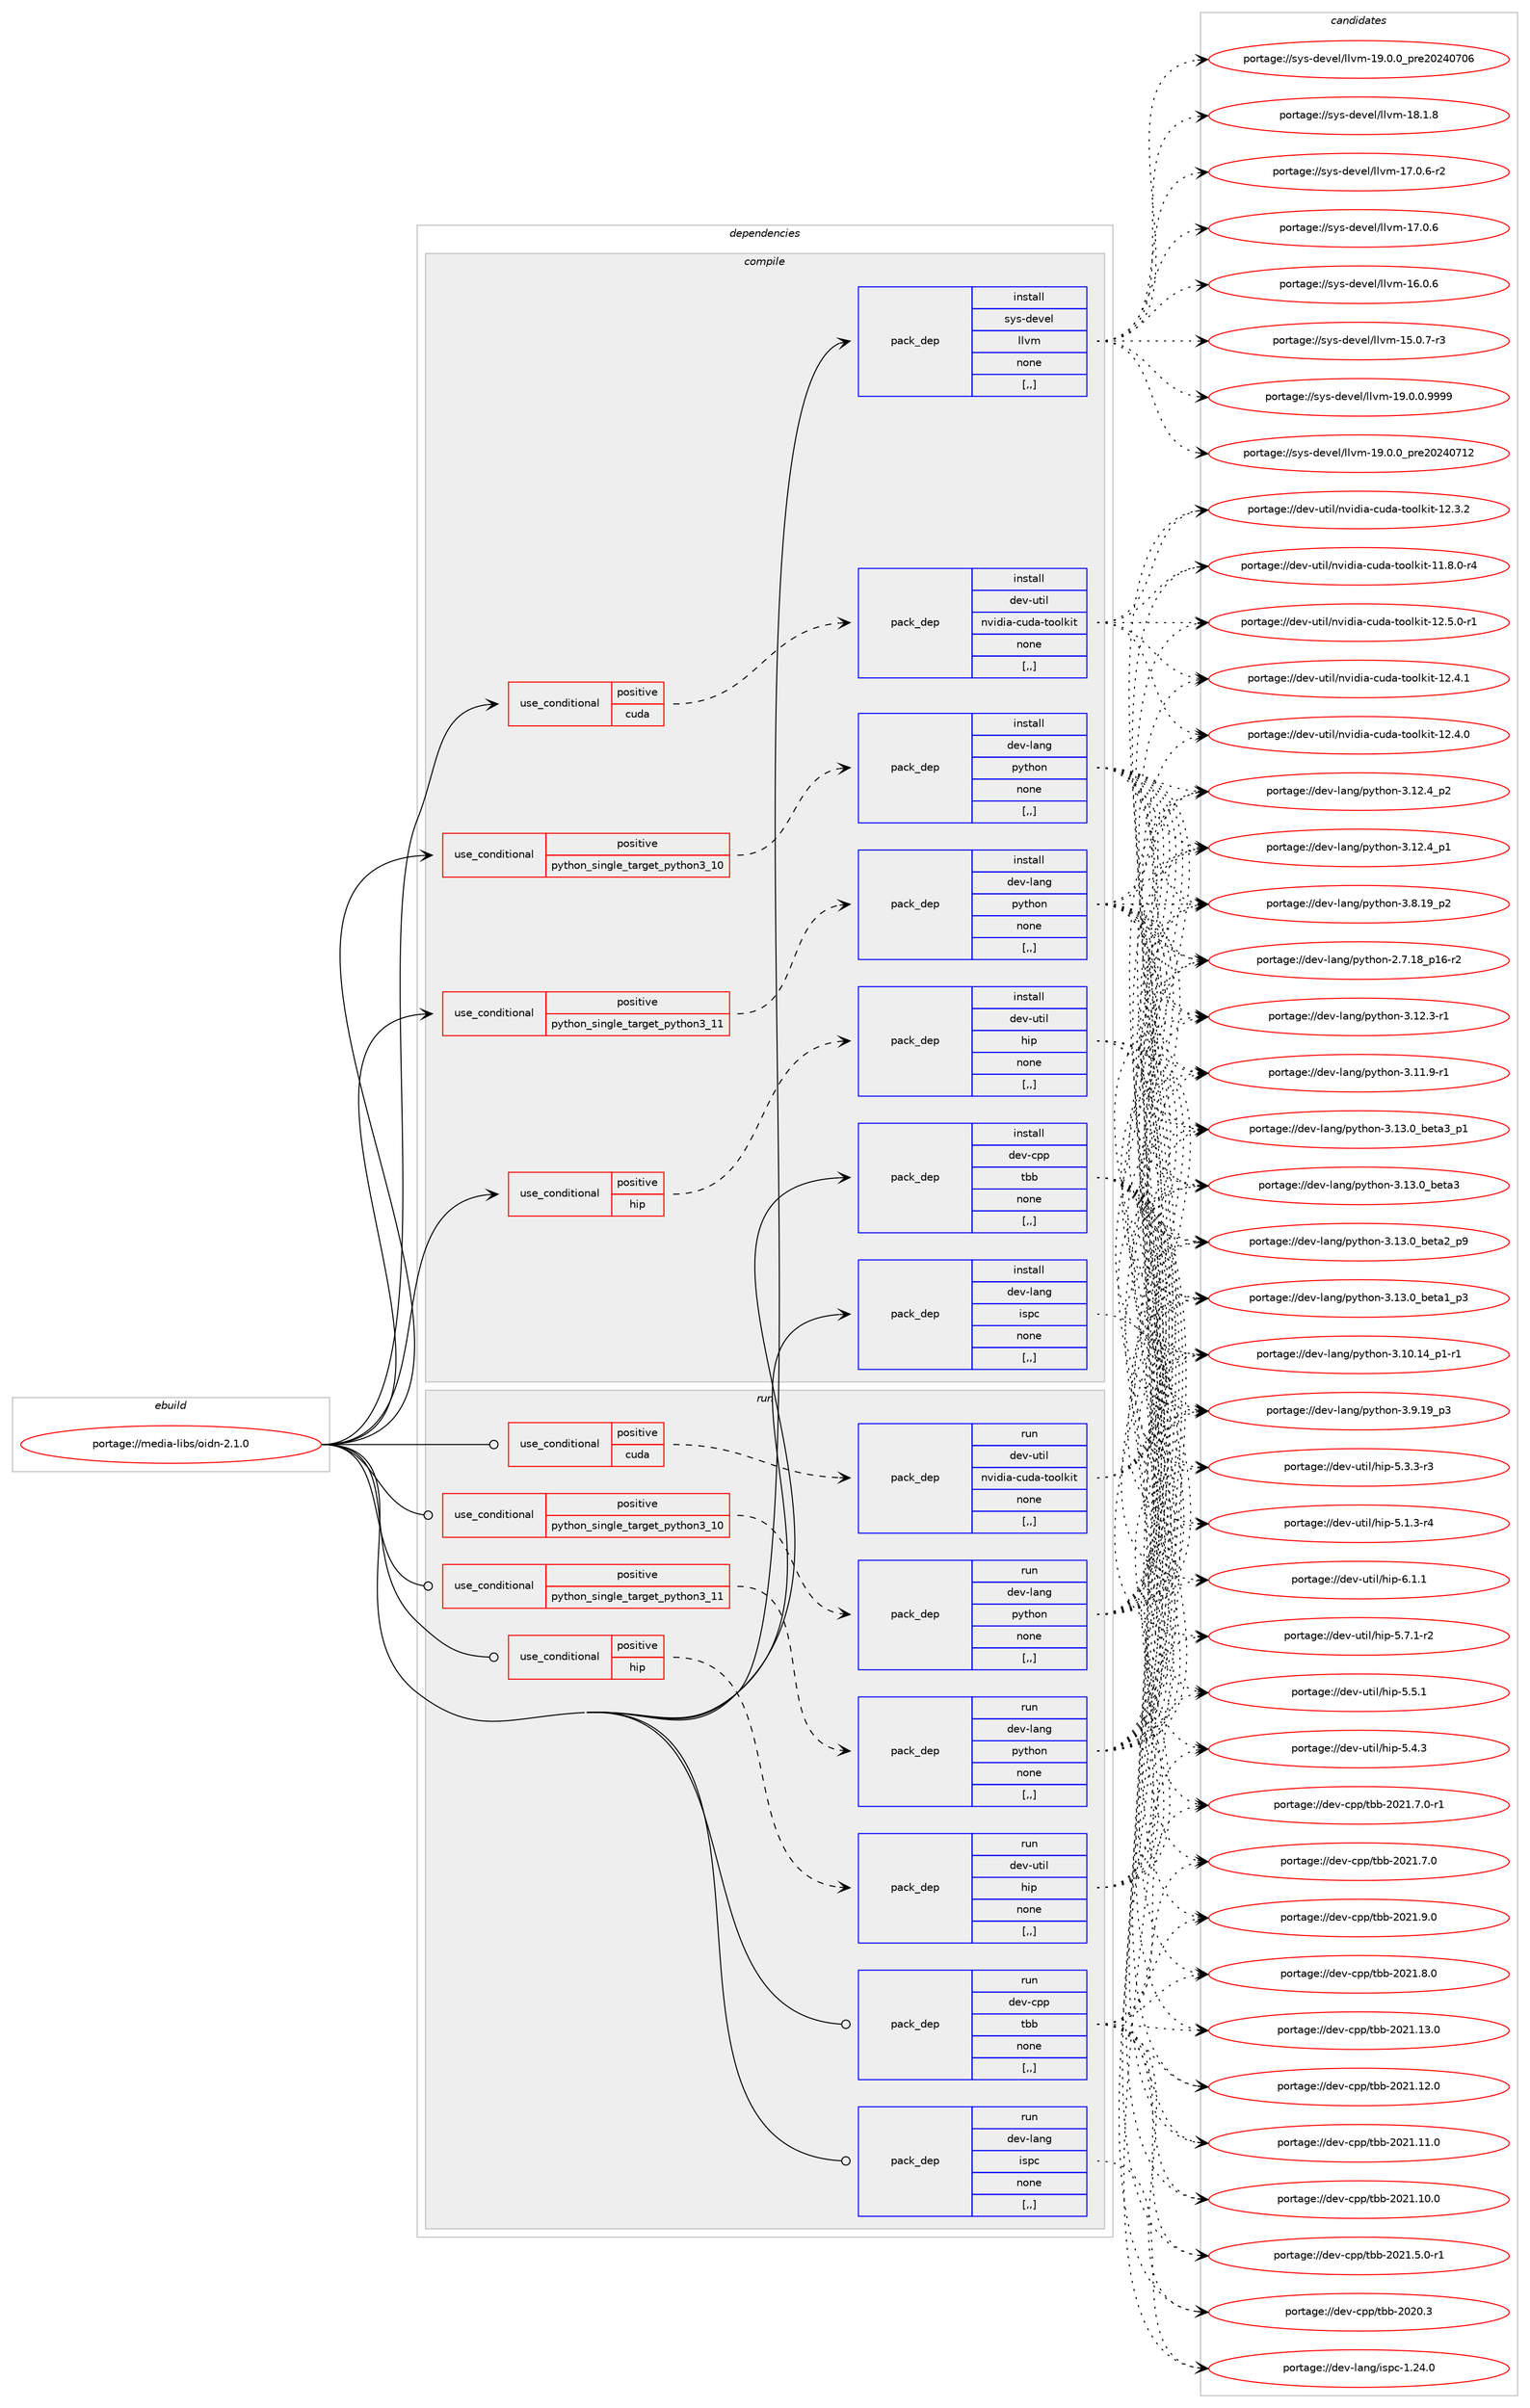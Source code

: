 digraph prolog {

# *************
# Graph options
# *************

newrank=true;
concentrate=true;
compound=true;
graph [rankdir=LR,fontname=Helvetica,fontsize=10,ranksep=1.5];#, ranksep=2.5, nodesep=0.2];
edge  [arrowhead=vee];
node  [fontname=Helvetica,fontsize=10];

# **********
# The ebuild
# **********

subgraph cluster_leftcol {
color=gray;
label=<<i>ebuild</i>>;
id [label="portage://media-libs/oidn-2.1.0", color=red, width=4, href="../media-libs/oidn-2.1.0.svg"];
}

# ****************
# The dependencies
# ****************

subgraph cluster_midcol {
color=gray;
label=<<i>dependencies</i>>;
subgraph cluster_compile {
fillcolor="#eeeeee";
style=filled;
label=<<i>compile</i>>;
subgraph cond76484 {
dependency302169 [label=<<TABLE BORDER="0" CELLBORDER="1" CELLSPACING="0" CELLPADDING="4"><TR><TD ROWSPAN="3" CELLPADDING="10">use_conditional</TD></TR><TR><TD>positive</TD></TR><TR><TD>cuda</TD></TR></TABLE>>, shape=none, color=red];
subgraph pack223295 {
dependency302170 [label=<<TABLE BORDER="0" CELLBORDER="1" CELLSPACING="0" CELLPADDING="4" WIDTH="220"><TR><TD ROWSPAN="6" CELLPADDING="30">pack_dep</TD></TR><TR><TD WIDTH="110">install</TD></TR><TR><TD>dev-util</TD></TR><TR><TD>nvidia-cuda-toolkit</TD></TR><TR><TD>none</TD></TR><TR><TD>[,,]</TD></TR></TABLE>>, shape=none, color=blue];
}
dependency302169:e -> dependency302170:w [weight=20,style="dashed",arrowhead="vee"];
}
id:e -> dependency302169:w [weight=20,style="solid",arrowhead="vee"];
subgraph cond76485 {
dependency302171 [label=<<TABLE BORDER="0" CELLBORDER="1" CELLSPACING="0" CELLPADDING="4"><TR><TD ROWSPAN="3" CELLPADDING="10">use_conditional</TD></TR><TR><TD>positive</TD></TR><TR><TD>hip</TD></TR></TABLE>>, shape=none, color=red];
subgraph pack223296 {
dependency302172 [label=<<TABLE BORDER="0" CELLBORDER="1" CELLSPACING="0" CELLPADDING="4" WIDTH="220"><TR><TD ROWSPAN="6" CELLPADDING="30">pack_dep</TD></TR><TR><TD WIDTH="110">install</TD></TR><TR><TD>dev-util</TD></TR><TR><TD>hip</TD></TR><TR><TD>none</TD></TR><TR><TD>[,,]</TD></TR></TABLE>>, shape=none, color=blue];
}
dependency302171:e -> dependency302172:w [weight=20,style="dashed",arrowhead="vee"];
}
id:e -> dependency302171:w [weight=20,style="solid",arrowhead="vee"];
subgraph cond76486 {
dependency302173 [label=<<TABLE BORDER="0" CELLBORDER="1" CELLSPACING="0" CELLPADDING="4"><TR><TD ROWSPAN="3" CELLPADDING="10">use_conditional</TD></TR><TR><TD>positive</TD></TR><TR><TD>python_single_target_python3_10</TD></TR></TABLE>>, shape=none, color=red];
subgraph pack223297 {
dependency302174 [label=<<TABLE BORDER="0" CELLBORDER="1" CELLSPACING="0" CELLPADDING="4" WIDTH="220"><TR><TD ROWSPAN="6" CELLPADDING="30">pack_dep</TD></TR><TR><TD WIDTH="110">install</TD></TR><TR><TD>dev-lang</TD></TR><TR><TD>python</TD></TR><TR><TD>none</TD></TR><TR><TD>[,,]</TD></TR></TABLE>>, shape=none, color=blue];
}
dependency302173:e -> dependency302174:w [weight=20,style="dashed",arrowhead="vee"];
}
id:e -> dependency302173:w [weight=20,style="solid",arrowhead="vee"];
subgraph cond76487 {
dependency302175 [label=<<TABLE BORDER="0" CELLBORDER="1" CELLSPACING="0" CELLPADDING="4"><TR><TD ROWSPAN="3" CELLPADDING="10">use_conditional</TD></TR><TR><TD>positive</TD></TR><TR><TD>python_single_target_python3_11</TD></TR></TABLE>>, shape=none, color=red];
subgraph pack223298 {
dependency302176 [label=<<TABLE BORDER="0" CELLBORDER="1" CELLSPACING="0" CELLPADDING="4" WIDTH="220"><TR><TD ROWSPAN="6" CELLPADDING="30">pack_dep</TD></TR><TR><TD WIDTH="110">install</TD></TR><TR><TD>dev-lang</TD></TR><TR><TD>python</TD></TR><TR><TD>none</TD></TR><TR><TD>[,,]</TD></TR></TABLE>>, shape=none, color=blue];
}
dependency302175:e -> dependency302176:w [weight=20,style="dashed",arrowhead="vee"];
}
id:e -> dependency302175:w [weight=20,style="solid",arrowhead="vee"];
subgraph pack223299 {
dependency302177 [label=<<TABLE BORDER="0" CELLBORDER="1" CELLSPACING="0" CELLPADDING="4" WIDTH="220"><TR><TD ROWSPAN="6" CELLPADDING="30">pack_dep</TD></TR><TR><TD WIDTH="110">install</TD></TR><TR><TD>dev-cpp</TD></TR><TR><TD>tbb</TD></TR><TR><TD>none</TD></TR><TR><TD>[,,]</TD></TR></TABLE>>, shape=none, color=blue];
}
id:e -> dependency302177:w [weight=20,style="solid",arrowhead="vee"];
subgraph pack223300 {
dependency302178 [label=<<TABLE BORDER="0" CELLBORDER="1" CELLSPACING="0" CELLPADDING="4" WIDTH="220"><TR><TD ROWSPAN="6" CELLPADDING="30">pack_dep</TD></TR><TR><TD WIDTH="110">install</TD></TR><TR><TD>dev-lang</TD></TR><TR><TD>ispc</TD></TR><TR><TD>none</TD></TR><TR><TD>[,,]</TD></TR></TABLE>>, shape=none, color=blue];
}
id:e -> dependency302178:w [weight=20,style="solid",arrowhead="vee"];
subgraph pack223301 {
dependency302179 [label=<<TABLE BORDER="0" CELLBORDER="1" CELLSPACING="0" CELLPADDING="4" WIDTH="220"><TR><TD ROWSPAN="6" CELLPADDING="30">pack_dep</TD></TR><TR><TD WIDTH="110">install</TD></TR><TR><TD>sys-devel</TD></TR><TR><TD>llvm</TD></TR><TR><TD>none</TD></TR><TR><TD>[,,]</TD></TR></TABLE>>, shape=none, color=blue];
}
id:e -> dependency302179:w [weight=20,style="solid",arrowhead="vee"];
}
subgraph cluster_compileandrun {
fillcolor="#eeeeee";
style=filled;
label=<<i>compile and run</i>>;
}
subgraph cluster_run {
fillcolor="#eeeeee";
style=filled;
label=<<i>run</i>>;
subgraph cond76488 {
dependency302180 [label=<<TABLE BORDER="0" CELLBORDER="1" CELLSPACING="0" CELLPADDING="4"><TR><TD ROWSPAN="3" CELLPADDING="10">use_conditional</TD></TR><TR><TD>positive</TD></TR><TR><TD>cuda</TD></TR></TABLE>>, shape=none, color=red];
subgraph pack223302 {
dependency302181 [label=<<TABLE BORDER="0" CELLBORDER="1" CELLSPACING="0" CELLPADDING="4" WIDTH="220"><TR><TD ROWSPAN="6" CELLPADDING="30">pack_dep</TD></TR><TR><TD WIDTH="110">run</TD></TR><TR><TD>dev-util</TD></TR><TR><TD>nvidia-cuda-toolkit</TD></TR><TR><TD>none</TD></TR><TR><TD>[,,]</TD></TR></TABLE>>, shape=none, color=blue];
}
dependency302180:e -> dependency302181:w [weight=20,style="dashed",arrowhead="vee"];
}
id:e -> dependency302180:w [weight=20,style="solid",arrowhead="odot"];
subgraph cond76489 {
dependency302182 [label=<<TABLE BORDER="0" CELLBORDER="1" CELLSPACING="0" CELLPADDING="4"><TR><TD ROWSPAN="3" CELLPADDING="10">use_conditional</TD></TR><TR><TD>positive</TD></TR><TR><TD>hip</TD></TR></TABLE>>, shape=none, color=red];
subgraph pack223303 {
dependency302183 [label=<<TABLE BORDER="0" CELLBORDER="1" CELLSPACING="0" CELLPADDING="4" WIDTH="220"><TR><TD ROWSPAN="6" CELLPADDING="30">pack_dep</TD></TR><TR><TD WIDTH="110">run</TD></TR><TR><TD>dev-util</TD></TR><TR><TD>hip</TD></TR><TR><TD>none</TD></TR><TR><TD>[,,]</TD></TR></TABLE>>, shape=none, color=blue];
}
dependency302182:e -> dependency302183:w [weight=20,style="dashed",arrowhead="vee"];
}
id:e -> dependency302182:w [weight=20,style="solid",arrowhead="odot"];
subgraph cond76490 {
dependency302184 [label=<<TABLE BORDER="0" CELLBORDER="1" CELLSPACING="0" CELLPADDING="4"><TR><TD ROWSPAN="3" CELLPADDING="10">use_conditional</TD></TR><TR><TD>positive</TD></TR><TR><TD>python_single_target_python3_10</TD></TR></TABLE>>, shape=none, color=red];
subgraph pack223304 {
dependency302185 [label=<<TABLE BORDER="0" CELLBORDER="1" CELLSPACING="0" CELLPADDING="4" WIDTH="220"><TR><TD ROWSPAN="6" CELLPADDING="30">pack_dep</TD></TR><TR><TD WIDTH="110">run</TD></TR><TR><TD>dev-lang</TD></TR><TR><TD>python</TD></TR><TR><TD>none</TD></TR><TR><TD>[,,]</TD></TR></TABLE>>, shape=none, color=blue];
}
dependency302184:e -> dependency302185:w [weight=20,style="dashed",arrowhead="vee"];
}
id:e -> dependency302184:w [weight=20,style="solid",arrowhead="odot"];
subgraph cond76491 {
dependency302186 [label=<<TABLE BORDER="0" CELLBORDER="1" CELLSPACING="0" CELLPADDING="4"><TR><TD ROWSPAN="3" CELLPADDING="10">use_conditional</TD></TR><TR><TD>positive</TD></TR><TR><TD>python_single_target_python3_11</TD></TR></TABLE>>, shape=none, color=red];
subgraph pack223305 {
dependency302187 [label=<<TABLE BORDER="0" CELLBORDER="1" CELLSPACING="0" CELLPADDING="4" WIDTH="220"><TR><TD ROWSPAN="6" CELLPADDING="30">pack_dep</TD></TR><TR><TD WIDTH="110">run</TD></TR><TR><TD>dev-lang</TD></TR><TR><TD>python</TD></TR><TR><TD>none</TD></TR><TR><TD>[,,]</TD></TR></TABLE>>, shape=none, color=blue];
}
dependency302186:e -> dependency302187:w [weight=20,style="dashed",arrowhead="vee"];
}
id:e -> dependency302186:w [weight=20,style="solid",arrowhead="odot"];
subgraph pack223306 {
dependency302188 [label=<<TABLE BORDER="0" CELLBORDER="1" CELLSPACING="0" CELLPADDING="4" WIDTH="220"><TR><TD ROWSPAN="6" CELLPADDING="30">pack_dep</TD></TR><TR><TD WIDTH="110">run</TD></TR><TR><TD>dev-cpp</TD></TR><TR><TD>tbb</TD></TR><TR><TD>none</TD></TR><TR><TD>[,,]</TD></TR></TABLE>>, shape=none, color=blue];
}
id:e -> dependency302188:w [weight=20,style="solid",arrowhead="odot"];
subgraph pack223307 {
dependency302189 [label=<<TABLE BORDER="0" CELLBORDER="1" CELLSPACING="0" CELLPADDING="4" WIDTH="220"><TR><TD ROWSPAN="6" CELLPADDING="30">pack_dep</TD></TR><TR><TD WIDTH="110">run</TD></TR><TR><TD>dev-lang</TD></TR><TR><TD>ispc</TD></TR><TR><TD>none</TD></TR><TR><TD>[,,]</TD></TR></TABLE>>, shape=none, color=blue];
}
id:e -> dependency302189:w [weight=20,style="solid",arrowhead="odot"];
}
}

# **************
# The candidates
# **************

subgraph cluster_choices {
rank=same;
color=gray;
label=<<i>candidates</i>>;

subgraph choice223295 {
color=black;
nodesep=1;
choice10010111845117116105108471101181051001059745991171009745116111111108107105116454950465346484511449 [label="portage://dev-util/nvidia-cuda-toolkit-12.5.0-r1", color=red, width=4,href="../dev-util/nvidia-cuda-toolkit-12.5.0-r1.svg"];
choice1001011184511711610510847110118105100105974599117100974511611111110810710511645495046524649 [label="portage://dev-util/nvidia-cuda-toolkit-12.4.1", color=red, width=4,href="../dev-util/nvidia-cuda-toolkit-12.4.1.svg"];
choice1001011184511711610510847110118105100105974599117100974511611111110810710511645495046524648 [label="portage://dev-util/nvidia-cuda-toolkit-12.4.0", color=red, width=4,href="../dev-util/nvidia-cuda-toolkit-12.4.0.svg"];
choice1001011184511711610510847110118105100105974599117100974511611111110810710511645495046514650 [label="portage://dev-util/nvidia-cuda-toolkit-12.3.2", color=red, width=4,href="../dev-util/nvidia-cuda-toolkit-12.3.2.svg"];
choice10010111845117116105108471101181051001059745991171009745116111111108107105116454949465646484511452 [label="portage://dev-util/nvidia-cuda-toolkit-11.8.0-r4", color=red, width=4,href="../dev-util/nvidia-cuda-toolkit-11.8.0-r4.svg"];
dependency302170:e -> choice10010111845117116105108471101181051001059745991171009745116111111108107105116454950465346484511449:w [style=dotted,weight="100"];
dependency302170:e -> choice1001011184511711610510847110118105100105974599117100974511611111110810710511645495046524649:w [style=dotted,weight="100"];
dependency302170:e -> choice1001011184511711610510847110118105100105974599117100974511611111110810710511645495046524648:w [style=dotted,weight="100"];
dependency302170:e -> choice1001011184511711610510847110118105100105974599117100974511611111110810710511645495046514650:w [style=dotted,weight="100"];
dependency302170:e -> choice10010111845117116105108471101181051001059745991171009745116111111108107105116454949465646484511452:w [style=dotted,weight="100"];
}
subgraph choice223296 {
color=black;
nodesep=1;
choice1001011184511711610510847104105112455446494649 [label="portage://dev-util/hip-6.1.1", color=red, width=4,href="../dev-util/hip-6.1.1.svg"];
choice10010111845117116105108471041051124553465546494511450 [label="portage://dev-util/hip-5.7.1-r2", color=red, width=4,href="../dev-util/hip-5.7.1-r2.svg"];
choice1001011184511711610510847104105112455346534649 [label="portage://dev-util/hip-5.5.1", color=red, width=4,href="../dev-util/hip-5.5.1.svg"];
choice1001011184511711610510847104105112455346524651 [label="portage://dev-util/hip-5.4.3", color=red, width=4,href="../dev-util/hip-5.4.3.svg"];
choice10010111845117116105108471041051124553465146514511451 [label="portage://dev-util/hip-5.3.3-r3", color=red, width=4,href="../dev-util/hip-5.3.3-r3.svg"];
choice10010111845117116105108471041051124553464946514511452 [label="portage://dev-util/hip-5.1.3-r4", color=red, width=4,href="../dev-util/hip-5.1.3-r4.svg"];
dependency302172:e -> choice1001011184511711610510847104105112455446494649:w [style=dotted,weight="100"];
dependency302172:e -> choice10010111845117116105108471041051124553465546494511450:w [style=dotted,weight="100"];
dependency302172:e -> choice1001011184511711610510847104105112455346534649:w [style=dotted,weight="100"];
dependency302172:e -> choice1001011184511711610510847104105112455346524651:w [style=dotted,weight="100"];
dependency302172:e -> choice10010111845117116105108471041051124553465146514511451:w [style=dotted,weight="100"];
dependency302172:e -> choice10010111845117116105108471041051124553464946514511452:w [style=dotted,weight="100"];
}
subgraph choice223297 {
color=black;
nodesep=1;
choice10010111845108971101034711212111610411111045514649514648959810111697519511249 [label="portage://dev-lang/python-3.13.0_beta3_p1", color=red, width=4,href="../dev-lang/python-3.13.0_beta3_p1.svg"];
choice1001011184510897110103471121211161041111104551464951464895981011169751 [label="portage://dev-lang/python-3.13.0_beta3", color=red, width=4,href="../dev-lang/python-3.13.0_beta3.svg"];
choice10010111845108971101034711212111610411111045514649514648959810111697509511257 [label="portage://dev-lang/python-3.13.0_beta2_p9", color=red, width=4,href="../dev-lang/python-3.13.0_beta2_p9.svg"];
choice10010111845108971101034711212111610411111045514649514648959810111697499511251 [label="portage://dev-lang/python-3.13.0_beta1_p3", color=red, width=4,href="../dev-lang/python-3.13.0_beta1_p3.svg"];
choice100101118451089711010347112121116104111110455146495046529511250 [label="portage://dev-lang/python-3.12.4_p2", color=red, width=4,href="../dev-lang/python-3.12.4_p2.svg"];
choice100101118451089711010347112121116104111110455146495046529511249 [label="portage://dev-lang/python-3.12.4_p1", color=red, width=4,href="../dev-lang/python-3.12.4_p1.svg"];
choice100101118451089711010347112121116104111110455146495046514511449 [label="portage://dev-lang/python-3.12.3-r1", color=red, width=4,href="../dev-lang/python-3.12.3-r1.svg"];
choice100101118451089711010347112121116104111110455146494946574511449 [label="portage://dev-lang/python-3.11.9-r1", color=red, width=4,href="../dev-lang/python-3.11.9-r1.svg"];
choice100101118451089711010347112121116104111110455146494846495295112494511449 [label="portage://dev-lang/python-3.10.14_p1-r1", color=red, width=4,href="../dev-lang/python-3.10.14_p1-r1.svg"];
choice100101118451089711010347112121116104111110455146574649579511251 [label="portage://dev-lang/python-3.9.19_p3", color=red, width=4,href="../dev-lang/python-3.9.19_p3.svg"];
choice100101118451089711010347112121116104111110455146564649579511250 [label="portage://dev-lang/python-3.8.19_p2", color=red, width=4,href="../dev-lang/python-3.8.19_p2.svg"];
choice100101118451089711010347112121116104111110455046554649569511249544511450 [label="portage://dev-lang/python-2.7.18_p16-r2", color=red, width=4,href="../dev-lang/python-2.7.18_p16-r2.svg"];
dependency302174:e -> choice10010111845108971101034711212111610411111045514649514648959810111697519511249:w [style=dotted,weight="100"];
dependency302174:e -> choice1001011184510897110103471121211161041111104551464951464895981011169751:w [style=dotted,weight="100"];
dependency302174:e -> choice10010111845108971101034711212111610411111045514649514648959810111697509511257:w [style=dotted,weight="100"];
dependency302174:e -> choice10010111845108971101034711212111610411111045514649514648959810111697499511251:w [style=dotted,weight="100"];
dependency302174:e -> choice100101118451089711010347112121116104111110455146495046529511250:w [style=dotted,weight="100"];
dependency302174:e -> choice100101118451089711010347112121116104111110455146495046529511249:w [style=dotted,weight="100"];
dependency302174:e -> choice100101118451089711010347112121116104111110455146495046514511449:w [style=dotted,weight="100"];
dependency302174:e -> choice100101118451089711010347112121116104111110455146494946574511449:w [style=dotted,weight="100"];
dependency302174:e -> choice100101118451089711010347112121116104111110455146494846495295112494511449:w [style=dotted,weight="100"];
dependency302174:e -> choice100101118451089711010347112121116104111110455146574649579511251:w [style=dotted,weight="100"];
dependency302174:e -> choice100101118451089711010347112121116104111110455146564649579511250:w [style=dotted,weight="100"];
dependency302174:e -> choice100101118451089711010347112121116104111110455046554649569511249544511450:w [style=dotted,weight="100"];
}
subgraph choice223298 {
color=black;
nodesep=1;
choice10010111845108971101034711212111610411111045514649514648959810111697519511249 [label="portage://dev-lang/python-3.13.0_beta3_p1", color=red, width=4,href="../dev-lang/python-3.13.0_beta3_p1.svg"];
choice1001011184510897110103471121211161041111104551464951464895981011169751 [label="portage://dev-lang/python-3.13.0_beta3", color=red, width=4,href="../dev-lang/python-3.13.0_beta3.svg"];
choice10010111845108971101034711212111610411111045514649514648959810111697509511257 [label="portage://dev-lang/python-3.13.0_beta2_p9", color=red, width=4,href="../dev-lang/python-3.13.0_beta2_p9.svg"];
choice10010111845108971101034711212111610411111045514649514648959810111697499511251 [label="portage://dev-lang/python-3.13.0_beta1_p3", color=red, width=4,href="../dev-lang/python-3.13.0_beta1_p3.svg"];
choice100101118451089711010347112121116104111110455146495046529511250 [label="portage://dev-lang/python-3.12.4_p2", color=red, width=4,href="../dev-lang/python-3.12.4_p2.svg"];
choice100101118451089711010347112121116104111110455146495046529511249 [label="portage://dev-lang/python-3.12.4_p1", color=red, width=4,href="../dev-lang/python-3.12.4_p1.svg"];
choice100101118451089711010347112121116104111110455146495046514511449 [label="portage://dev-lang/python-3.12.3-r1", color=red, width=4,href="../dev-lang/python-3.12.3-r1.svg"];
choice100101118451089711010347112121116104111110455146494946574511449 [label="portage://dev-lang/python-3.11.9-r1", color=red, width=4,href="../dev-lang/python-3.11.9-r1.svg"];
choice100101118451089711010347112121116104111110455146494846495295112494511449 [label="portage://dev-lang/python-3.10.14_p1-r1", color=red, width=4,href="../dev-lang/python-3.10.14_p1-r1.svg"];
choice100101118451089711010347112121116104111110455146574649579511251 [label="portage://dev-lang/python-3.9.19_p3", color=red, width=4,href="../dev-lang/python-3.9.19_p3.svg"];
choice100101118451089711010347112121116104111110455146564649579511250 [label="portage://dev-lang/python-3.8.19_p2", color=red, width=4,href="../dev-lang/python-3.8.19_p2.svg"];
choice100101118451089711010347112121116104111110455046554649569511249544511450 [label="portage://dev-lang/python-2.7.18_p16-r2", color=red, width=4,href="../dev-lang/python-2.7.18_p16-r2.svg"];
dependency302176:e -> choice10010111845108971101034711212111610411111045514649514648959810111697519511249:w [style=dotted,weight="100"];
dependency302176:e -> choice1001011184510897110103471121211161041111104551464951464895981011169751:w [style=dotted,weight="100"];
dependency302176:e -> choice10010111845108971101034711212111610411111045514649514648959810111697509511257:w [style=dotted,weight="100"];
dependency302176:e -> choice10010111845108971101034711212111610411111045514649514648959810111697499511251:w [style=dotted,weight="100"];
dependency302176:e -> choice100101118451089711010347112121116104111110455146495046529511250:w [style=dotted,weight="100"];
dependency302176:e -> choice100101118451089711010347112121116104111110455146495046529511249:w [style=dotted,weight="100"];
dependency302176:e -> choice100101118451089711010347112121116104111110455146495046514511449:w [style=dotted,weight="100"];
dependency302176:e -> choice100101118451089711010347112121116104111110455146494946574511449:w [style=dotted,weight="100"];
dependency302176:e -> choice100101118451089711010347112121116104111110455146494846495295112494511449:w [style=dotted,weight="100"];
dependency302176:e -> choice100101118451089711010347112121116104111110455146574649579511251:w [style=dotted,weight="100"];
dependency302176:e -> choice100101118451089711010347112121116104111110455146564649579511250:w [style=dotted,weight="100"];
dependency302176:e -> choice100101118451089711010347112121116104111110455046554649569511249544511450:w [style=dotted,weight="100"];
}
subgraph choice223299 {
color=black;
nodesep=1;
choice100101118459911211247116989845504850494649514648 [label="portage://dev-cpp/tbb-2021.13.0", color=red, width=4,href="../dev-cpp/tbb-2021.13.0.svg"];
choice100101118459911211247116989845504850494649504648 [label="portage://dev-cpp/tbb-2021.12.0", color=red, width=4,href="../dev-cpp/tbb-2021.12.0.svg"];
choice100101118459911211247116989845504850494649494648 [label="portage://dev-cpp/tbb-2021.11.0", color=red, width=4,href="../dev-cpp/tbb-2021.11.0.svg"];
choice100101118459911211247116989845504850494649484648 [label="portage://dev-cpp/tbb-2021.10.0", color=red, width=4,href="../dev-cpp/tbb-2021.10.0.svg"];
choice1001011184599112112471169898455048504946574648 [label="portage://dev-cpp/tbb-2021.9.0", color=red, width=4,href="../dev-cpp/tbb-2021.9.0.svg"];
choice1001011184599112112471169898455048504946564648 [label="portage://dev-cpp/tbb-2021.8.0", color=red, width=4,href="../dev-cpp/tbb-2021.8.0.svg"];
choice10010111845991121124711698984550485049465546484511449 [label="portage://dev-cpp/tbb-2021.7.0-r1", color=red, width=4,href="../dev-cpp/tbb-2021.7.0-r1.svg"];
choice1001011184599112112471169898455048504946554648 [label="portage://dev-cpp/tbb-2021.7.0", color=red, width=4,href="../dev-cpp/tbb-2021.7.0.svg"];
choice10010111845991121124711698984550485049465346484511449 [label="portage://dev-cpp/tbb-2021.5.0-r1", color=red, width=4,href="../dev-cpp/tbb-2021.5.0-r1.svg"];
choice100101118459911211247116989845504850484651 [label="portage://dev-cpp/tbb-2020.3", color=red, width=4,href="../dev-cpp/tbb-2020.3.svg"];
dependency302177:e -> choice100101118459911211247116989845504850494649514648:w [style=dotted,weight="100"];
dependency302177:e -> choice100101118459911211247116989845504850494649504648:w [style=dotted,weight="100"];
dependency302177:e -> choice100101118459911211247116989845504850494649494648:w [style=dotted,weight="100"];
dependency302177:e -> choice100101118459911211247116989845504850494649484648:w [style=dotted,weight="100"];
dependency302177:e -> choice1001011184599112112471169898455048504946574648:w [style=dotted,weight="100"];
dependency302177:e -> choice1001011184599112112471169898455048504946564648:w [style=dotted,weight="100"];
dependency302177:e -> choice10010111845991121124711698984550485049465546484511449:w [style=dotted,weight="100"];
dependency302177:e -> choice1001011184599112112471169898455048504946554648:w [style=dotted,weight="100"];
dependency302177:e -> choice10010111845991121124711698984550485049465346484511449:w [style=dotted,weight="100"];
dependency302177:e -> choice100101118459911211247116989845504850484651:w [style=dotted,weight="100"];
}
subgraph choice223300 {
color=black;
nodesep=1;
choice1001011184510897110103471051151129945494650524648 [label="portage://dev-lang/ispc-1.24.0", color=red, width=4,href="../dev-lang/ispc-1.24.0.svg"];
dependency302178:e -> choice1001011184510897110103471051151129945494650524648:w [style=dotted,weight="100"];
}
subgraph choice223301 {
color=black;
nodesep=1;
choice1151211154510010111810110847108108118109454957464846484657575757 [label="portage://sys-devel/llvm-19.0.0.9999", color=red, width=4,href="../sys-devel/llvm-19.0.0.9999.svg"];
choice115121115451001011181011084710810811810945495746484648951121141015048505248554950 [label="portage://sys-devel/llvm-19.0.0_pre20240712", color=red, width=4,href="../sys-devel/llvm-19.0.0_pre20240712.svg"];
choice115121115451001011181011084710810811810945495746484648951121141015048505248554854 [label="portage://sys-devel/llvm-19.0.0_pre20240706", color=red, width=4,href="../sys-devel/llvm-19.0.0_pre20240706.svg"];
choice115121115451001011181011084710810811810945495646494656 [label="portage://sys-devel/llvm-18.1.8", color=red, width=4,href="../sys-devel/llvm-18.1.8.svg"];
choice1151211154510010111810110847108108118109454955464846544511450 [label="portage://sys-devel/llvm-17.0.6-r2", color=red, width=4,href="../sys-devel/llvm-17.0.6-r2.svg"];
choice115121115451001011181011084710810811810945495546484654 [label="portage://sys-devel/llvm-17.0.6", color=red, width=4,href="../sys-devel/llvm-17.0.6.svg"];
choice115121115451001011181011084710810811810945495446484654 [label="portage://sys-devel/llvm-16.0.6", color=red, width=4,href="../sys-devel/llvm-16.0.6.svg"];
choice1151211154510010111810110847108108118109454953464846554511451 [label="portage://sys-devel/llvm-15.0.7-r3", color=red, width=4,href="../sys-devel/llvm-15.0.7-r3.svg"];
dependency302179:e -> choice1151211154510010111810110847108108118109454957464846484657575757:w [style=dotted,weight="100"];
dependency302179:e -> choice115121115451001011181011084710810811810945495746484648951121141015048505248554950:w [style=dotted,weight="100"];
dependency302179:e -> choice115121115451001011181011084710810811810945495746484648951121141015048505248554854:w [style=dotted,weight="100"];
dependency302179:e -> choice115121115451001011181011084710810811810945495646494656:w [style=dotted,weight="100"];
dependency302179:e -> choice1151211154510010111810110847108108118109454955464846544511450:w [style=dotted,weight="100"];
dependency302179:e -> choice115121115451001011181011084710810811810945495546484654:w [style=dotted,weight="100"];
dependency302179:e -> choice115121115451001011181011084710810811810945495446484654:w [style=dotted,weight="100"];
dependency302179:e -> choice1151211154510010111810110847108108118109454953464846554511451:w [style=dotted,weight="100"];
}
subgraph choice223302 {
color=black;
nodesep=1;
choice10010111845117116105108471101181051001059745991171009745116111111108107105116454950465346484511449 [label="portage://dev-util/nvidia-cuda-toolkit-12.5.0-r1", color=red, width=4,href="../dev-util/nvidia-cuda-toolkit-12.5.0-r1.svg"];
choice1001011184511711610510847110118105100105974599117100974511611111110810710511645495046524649 [label="portage://dev-util/nvidia-cuda-toolkit-12.4.1", color=red, width=4,href="../dev-util/nvidia-cuda-toolkit-12.4.1.svg"];
choice1001011184511711610510847110118105100105974599117100974511611111110810710511645495046524648 [label="portage://dev-util/nvidia-cuda-toolkit-12.4.0", color=red, width=4,href="../dev-util/nvidia-cuda-toolkit-12.4.0.svg"];
choice1001011184511711610510847110118105100105974599117100974511611111110810710511645495046514650 [label="portage://dev-util/nvidia-cuda-toolkit-12.3.2", color=red, width=4,href="../dev-util/nvidia-cuda-toolkit-12.3.2.svg"];
choice10010111845117116105108471101181051001059745991171009745116111111108107105116454949465646484511452 [label="portage://dev-util/nvidia-cuda-toolkit-11.8.0-r4", color=red, width=4,href="../dev-util/nvidia-cuda-toolkit-11.8.0-r4.svg"];
dependency302181:e -> choice10010111845117116105108471101181051001059745991171009745116111111108107105116454950465346484511449:w [style=dotted,weight="100"];
dependency302181:e -> choice1001011184511711610510847110118105100105974599117100974511611111110810710511645495046524649:w [style=dotted,weight="100"];
dependency302181:e -> choice1001011184511711610510847110118105100105974599117100974511611111110810710511645495046524648:w [style=dotted,weight="100"];
dependency302181:e -> choice1001011184511711610510847110118105100105974599117100974511611111110810710511645495046514650:w [style=dotted,weight="100"];
dependency302181:e -> choice10010111845117116105108471101181051001059745991171009745116111111108107105116454949465646484511452:w [style=dotted,weight="100"];
}
subgraph choice223303 {
color=black;
nodesep=1;
choice1001011184511711610510847104105112455446494649 [label="portage://dev-util/hip-6.1.1", color=red, width=4,href="../dev-util/hip-6.1.1.svg"];
choice10010111845117116105108471041051124553465546494511450 [label="portage://dev-util/hip-5.7.1-r2", color=red, width=4,href="../dev-util/hip-5.7.1-r2.svg"];
choice1001011184511711610510847104105112455346534649 [label="portage://dev-util/hip-5.5.1", color=red, width=4,href="../dev-util/hip-5.5.1.svg"];
choice1001011184511711610510847104105112455346524651 [label="portage://dev-util/hip-5.4.3", color=red, width=4,href="../dev-util/hip-5.4.3.svg"];
choice10010111845117116105108471041051124553465146514511451 [label="portage://dev-util/hip-5.3.3-r3", color=red, width=4,href="../dev-util/hip-5.3.3-r3.svg"];
choice10010111845117116105108471041051124553464946514511452 [label="portage://dev-util/hip-5.1.3-r4", color=red, width=4,href="../dev-util/hip-5.1.3-r4.svg"];
dependency302183:e -> choice1001011184511711610510847104105112455446494649:w [style=dotted,weight="100"];
dependency302183:e -> choice10010111845117116105108471041051124553465546494511450:w [style=dotted,weight="100"];
dependency302183:e -> choice1001011184511711610510847104105112455346534649:w [style=dotted,weight="100"];
dependency302183:e -> choice1001011184511711610510847104105112455346524651:w [style=dotted,weight="100"];
dependency302183:e -> choice10010111845117116105108471041051124553465146514511451:w [style=dotted,weight="100"];
dependency302183:e -> choice10010111845117116105108471041051124553464946514511452:w [style=dotted,weight="100"];
}
subgraph choice223304 {
color=black;
nodesep=1;
choice10010111845108971101034711212111610411111045514649514648959810111697519511249 [label="portage://dev-lang/python-3.13.0_beta3_p1", color=red, width=4,href="../dev-lang/python-3.13.0_beta3_p1.svg"];
choice1001011184510897110103471121211161041111104551464951464895981011169751 [label="portage://dev-lang/python-3.13.0_beta3", color=red, width=4,href="../dev-lang/python-3.13.0_beta3.svg"];
choice10010111845108971101034711212111610411111045514649514648959810111697509511257 [label="portage://dev-lang/python-3.13.0_beta2_p9", color=red, width=4,href="../dev-lang/python-3.13.0_beta2_p9.svg"];
choice10010111845108971101034711212111610411111045514649514648959810111697499511251 [label="portage://dev-lang/python-3.13.0_beta1_p3", color=red, width=4,href="../dev-lang/python-3.13.0_beta1_p3.svg"];
choice100101118451089711010347112121116104111110455146495046529511250 [label="portage://dev-lang/python-3.12.4_p2", color=red, width=4,href="../dev-lang/python-3.12.4_p2.svg"];
choice100101118451089711010347112121116104111110455146495046529511249 [label="portage://dev-lang/python-3.12.4_p1", color=red, width=4,href="../dev-lang/python-3.12.4_p1.svg"];
choice100101118451089711010347112121116104111110455146495046514511449 [label="portage://dev-lang/python-3.12.3-r1", color=red, width=4,href="../dev-lang/python-3.12.3-r1.svg"];
choice100101118451089711010347112121116104111110455146494946574511449 [label="portage://dev-lang/python-3.11.9-r1", color=red, width=4,href="../dev-lang/python-3.11.9-r1.svg"];
choice100101118451089711010347112121116104111110455146494846495295112494511449 [label="portage://dev-lang/python-3.10.14_p1-r1", color=red, width=4,href="../dev-lang/python-3.10.14_p1-r1.svg"];
choice100101118451089711010347112121116104111110455146574649579511251 [label="portage://dev-lang/python-3.9.19_p3", color=red, width=4,href="../dev-lang/python-3.9.19_p3.svg"];
choice100101118451089711010347112121116104111110455146564649579511250 [label="portage://dev-lang/python-3.8.19_p2", color=red, width=4,href="../dev-lang/python-3.8.19_p2.svg"];
choice100101118451089711010347112121116104111110455046554649569511249544511450 [label="portage://dev-lang/python-2.7.18_p16-r2", color=red, width=4,href="../dev-lang/python-2.7.18_p16-r2.svg"];
dependency302185:e -> choice10010111845108971101034711212111610411111045514649514648959810111697519511249:w [style=dotted,weight="100"];
dependency302185:e -> choice1001011184510897110103471121211161041111104551464951464895981011169751:w [style=dotted,weight="100"];
dependency302185:e -> choice10010111845108971101034711212111610411111045514649514648959810111697509511257:w [style=dotted,weight="100"];
dependency302185:e -> choice10010111845108971101034711212111610411111045514649514648959810111697499511251:w [style=dotted,weight="100"];
dependency302185:e -> choice100101118451089711010347112121116104111110455146495046529511250:w [style=dotted,weight="100"];
dependency302185:e -> choice100101118451089711010347112121116104111110455146495046529511249:w [style=dotted,weight="100"];
dependency302185:e -> choice100101118451089711010347112121116104111110455146495046514511449:w [style=dotted,weight="100"];
dependency302185:e -> choice100101118451089711010347112121116104111110455146494946574511449:w [style=dotted,weight="100"];
dependency302185:e -> choice100101118451089711010347112121116104111110455146494846495295112494511449:w [style=dotted,weight="100"];
dependency302185:e -> choice100101118451089711010347112121116104111110455146574649579511251:w [style=dotted,weight="100"];
dependency302185:e -> choice100101118451089711010347112121116104111110455146564649579511250:w [style=dotted,weight="100"];
dependency302185:e -> choice100101118451089711010347112121116104111110455046554649569511249544511450:w [style=dotted,weight="100"];
}
subgraph choice223305 {
color=black;
nodesep=1;
choice10010111845108971101034711212111610411111045514649514648959810111697519511249 [label="portage://dev-lang/python-3.13.0_beta3_p1", color=red, width=4,href="../dev-lang/python-3.13.0_beta3_p1.svg"];
choice1001011184510897110103471121211161041111104551464951464895981011169751 [label="portage://dev-lang/python-3.13.0_beta3", color=red, width=4,href="../dev-lang/python-3.13.0_beta3.svg"];
choice10010111845108971101034711212111610411111045514649514648959810111697509511257 [label="portage://dev-lang/python-3.13.0_beta2_p9", color=red, width=4,href="../dev-lang/python-3.13.0_beta2_p9.svg"];
choice10010111845108971101034711212111610411111045514649514648959810111697499511251 [label="portage://dev-lang/python-3.13.0_beta1_p3", color=red, width=4,href="../dev-lang/python-3.13.0_beta1_p3.svg"];
choice100101118451089711010347112121116104111110455146495046529511250 [label="portage://dev-lang/python-3.12.4_p2", color=red, width=4,href="../dev-lang/python-3.12.4_p2.svg"];
choice100101118451089711010347112121116104111110455146495046529511249 [label="portage://dev-lang/python-3.12.4_p1", color=red, width=4,href="../dev-lang/python-3.12.4_p1.svg"];
choice100101118451089711010347112121116104111110455146495046514511449 [label="portage://dev-lang/python-3.12.3-r1", color=red, width=4,href="../dev-lang/python-3.12.3-r1.svg"];
choice100101118451089711010347112121116104111110455146494946574511449 [label="portage://dev-lang/python-3.11.9-r1", color=red, width=4,href="../dev-lang/python-3.11.9-r1.svg"];
choice100101118451089711010347112121116104111110455146494846495295112494511449 [label="portage://dev-lang/python-3.10.14_p1-r1", color=red, width=4,href="../dev-lang/python-3.10.14_p1-r1.svg"];
choice100101118451089711010347112121116104111110455146574649579511251 [label="portage://dev-lang/python-3.9.19_p3", color=red, width=4,href="../dev-lang/python-3.9.19_p3.svg"];
choice100101118451089711010347112121116104111110455146564649579511250 [label="portage://dev-lang/python-3.8.19_p2", color=red, width=4,href="../dev-lang/python-3.8.19_p2.svg"];
choice100101118451089711010347112121116104111110455046554649569511249544511450 [label="portage://dev-lang/python-2.7.18_p16-r2", color=red, width=4,href="../dev-lang/python-2.7.18_p16-r2.svg"];
dependency302187:e -> choice10010111845108971101034711212111610411111045514649514648959810111697519511249:w [style=dotted,weight="100"];
dependency302187:e -> choice1001011184510897110103471121211161041111104551464951464895981011169751:w [style=dotted,weight="100"];
dependency302187:e -> choice10010111845108971101034711212111610411111045514649514648959810111697509511257:w [style=dotted,weight="100"];
dependency302187:e -> choice10010111845108971101034711212111610411111045514649514648959810111697499511251:w [style=dotted,weight="100"];
dependency302187:e -> choice100101118451089711010347112121116104111110455146495046529511250:w [style=dotted,weight="100"];
dependency302187:e -> choice100101118451089711010347112121116104111110455146495046529511249:w [style=dotted,weight="100"];
dependency302187:e -> choice100101118451089711010347112121116104111110455146495046514511449:w [style=dotted,weight="100"];
dependency302187:e -> choice100101118451089711010347112121116104111110455146494946574511449:w [style=dotted,weight="100"];
dependency302187:e -> choice100101118451089711010347112121116104111110455146494846495295112494511449:w [style=dotted,weight="100"];
dependency302187:e -> choice100101118451089711010347112121116104111110455146574649579511251:w [style=dotted,weight="100"];
dependency302187:e -> choice100101118451089711010347112121116104111110455146564649579511250:w [style=dotted,weight="100"];
dependency302187:e -> choice100101118451089711010347112121116104111110455046554649569511249544511450:w [style=dotted,weight="100"];
}
subgraph choice223306 {
color=black;
nodesep=1;
choice100101118459911211247116989845504850494649514648 [label="portage://dev-cpp/tbb-2021.13.0", color=red, width=4,href="../dev-cpp/tbb-2021.13.0.svg"];
choice100101118459911211247116989845504850494649504648 [label="portage://dev-cpp/tbb-2021.12.0", color=red, width=4,href="../dev-cpp/tbb-2021.12.0.svg"];
choice100101118459911211247116989845504850494649494648 [label="portage://dev-cpp/tbb-2021.11.0", color=red, width=4,href="../dev-cpp/tbb-2021.11.0.svg"];
choice100101118459911211247116989845504850494649484648 [label="portage://dev-cpp/tbb-2021.10.0", color=red, width=4,href="../dev-cpp/tbb-2021.10.0.svg"];
choice1001011184599112112471169898455048504946574648 [label="portage://dev-cpp/tbb-2021.9.0", color=red, width=4,href="../dev-cpp/tbb-2021.9.0.svg"];
choice1001011184599112112471169898455048504946564648 [label="portage://dev-cpp/tbb-2021.8.0", color=red, width=4,href="../dev-cpp/tbb-2021.8.0.svg"];
choice10010111845991121124711698984550485049465546484511449 [label="portage://dev-cpp/tbb-2021.7.0-r1", color=red, width=4,href="../dev-cpp/tbb-2021.7.0-r1.svg"];
choice1001011184599112112471169898455048504946554648 [label="portage://dev-cpp/tbb-2021.7.0", color=red, width=4,href="../dev-cpp/tbb-2021.7.0.svg"];
choice10010111845991121124711698984550485049465346484511449 [label="portage://dev-cpp/tbb-2021.5.0-r1", color=red, width=4,href="../dev-cpp/tbb-2021.5.0-r1.svg"];
choice100101118459911211247116989845504850484651 [label="portage://dev-cpp/tbb-2020.3", color=red, width=4,href="../dev-cpp/tbb-2020.3.svg"];
dependency302188:e -> choice100101118459911211247116989845504850494649514648:w [style=dotted,weight="100"];
dependency302188:e -> choice100101118459911211247116989845504850494649504648:w [style=dotted,weight="100"];
dependency302188:e -> choice100101118459911211247116989845504850494649494648:w [style=dotted,weight="100"];
dependency302188:e -> choice100101118459911211247116989845504850494649484648:w [style=dotted,weight="100"];
dependency302188:e -> choice1001011184599112112471169898455048504946574648:w [style=dotted,weight="100"];
dependency302188:e -> choice1001011184599112112471169898455048504946564648:w [style=dotted,weight="100"];
dependency302188:e -> choice10010111845991121124711698984550485049465546484511449:w [style=dotted,weight="100"];
dependency302188:e -> choice1001011184599112112471169898455048504946554648:w [style=dotted,weight="100"];
dependency302188:e -> choice10010111845991121124711698984550485049465346484511449:w [style=dotted,weight="100"];
dependency302188:e -> choice100101118459911211247116989845504850484651:w [style=dotted,weight="100"];
}
subgraph choice223307 {
color=black;
nodesep=1;
choice1001011184510897110103471051151129945494650524648 [label="portage://dev-lang/ispc-1.24.0", color=red, width=4,href="../dev-lang/ispc-1.24.0.svg"];
dependency302189:e -> choice1001011184510897110103471051151129945494650524648:w [style=dotted,weight="100"];
}
}

}
